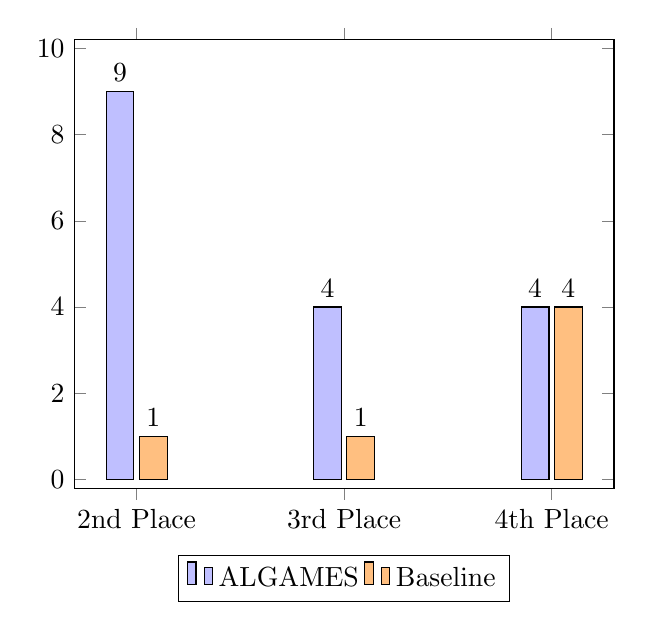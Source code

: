 \begin{tikzpicture}
\begin{axis}[ybar, enlargelimits={0.15}, legend style={at={(0.5,-0.15)
}, anchor={north}, legend columns={-1}}, symbolic x coords={2nd Place,3rd Place,4th Place}, xtick={data}, nodes near coords, nodes near coords align={vertical}]
    \addplot[draw=black, fill=blue!25]
        coordinates {
            (2nd Place,9)
            (3rd Place,4)
            (4th Place,4)
        }
        ;
    \addplot[draw=black, fill=orange!50]
        coordinates {
            (2nd Place,1)
            (3rd Place,1)
            (4th Place,4)
        }
        ;
    \legend{{ALGAMES},{Baseline}}
\end{axis}
\end{tikzpicture}
